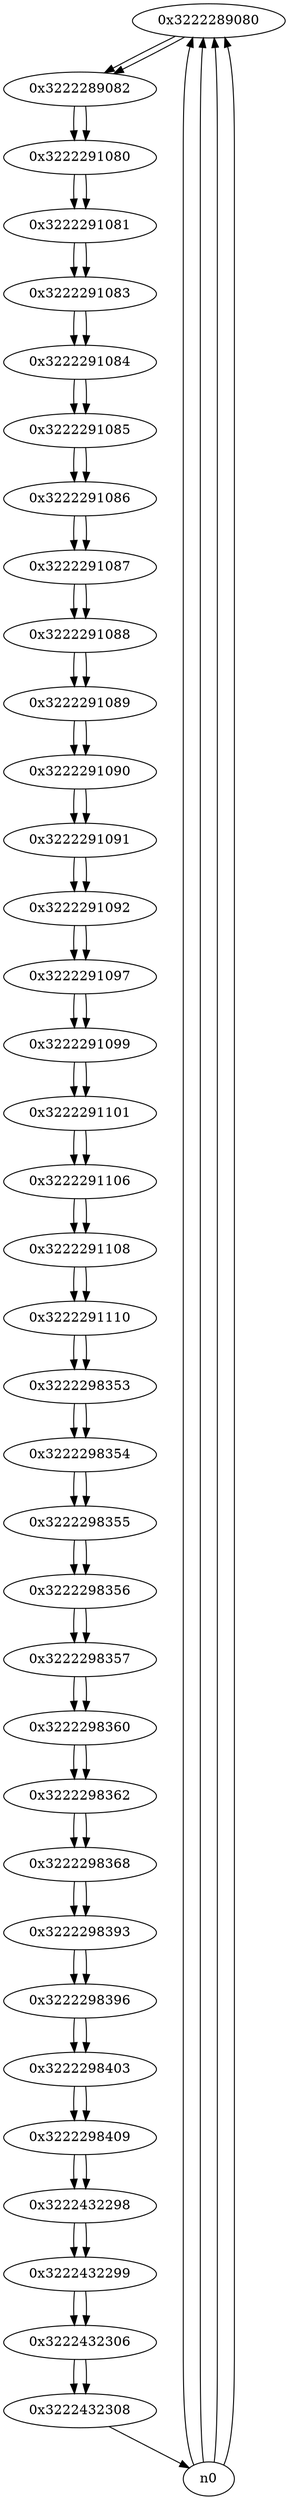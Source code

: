 digraph G{
/* nodes */
  n1 [label="0x3222289080"]
  n2 [label="0x3222289082"]
  n3 [label="0x3222291080"]
  n4 [label="0x3222291081"]
  n5 [label="0x3222291083"]
  n6 [label="0x3222291084"]
  n7 [label="0x3222291085"]
  n8 [label="0x3222291086"]
  n9 [label="0x3222291087"]
  n10 [label="0x3222291088"]
  n11 [label="0x3222291089"]
  n12 [label="0x3222291090"]
  n13 [label="0x3222291091"]
  n14 [label="0x3222291092"]
  n15 [label="0x3222291097"]
  n16 [label="0x3222291099"]
  n17 [label="0x3222291101"]
  n18 [label="0x3222291106"]
  n19 [label="0x3222291108"]
  n20 [label="0x3222291110"]
  n21 [label="0x3222298353"]
  n22 [label="0x3222298354"]
  n23 [label="0x3222298355"]
  n24 [label="0x3222298356"]
  n25 [label="0x3222298357"]
  n26 [label="0x3222298360"]
  n27 [label="0x3222298362"]
  n28 [label="0x3222298368"]
  n29 [label="0x3222298393"]
  n30 [label="0x3222298396"]
  n31 [label="0x3222298403"]
  n32 [label="0x3222298409"]
  n33 [label="0x3222432298"]
  n34 [label="0x3222432299"]
  n35 [label="0x3222432306"]
  n36 [label="0x3222432308"]
/* edges */
n1 -> n2;
n0 -> n1;
n0 -> n1;
n0 -> n1;
n0 -> n1;
n2 -> n3;
n1 -> n2;
n3 -> n4;
n2 -> n3;
n4 -> n5;
n3 -> n4;
n5 -> n6;
n4 -> n5;
n6 -> n7;
n5 -> n6;
n7 -> n8;
n6 -> n7;
n8 -> n9;
n7 -> n8;
n9 -> n10;
n8 -> n9;
n10 -> n11;
n9 -> n10;
n11 -> n12;
n10 -> n11;
n12 -> n13;
n11 -> n12;
n13 -> n14;
n12 -> n13;
n14 -> n15;
n13 -> n14;
n15 -> n16;
n14 -> n15;
n16 -> n17;
n15 -> n16;
n17 -> n18;
n16 -> n17;
n18 -> n19;
n17 -> n18;
n19 -> n20;
n18 -> n19;
n20 -> n21;
n19 -> n20;
n21 -> n22;
n20 -> n21;
n22 -> n23;
n21 -> n22;
n23 -> n24;
n22 -> n23;
n24 -> n25;
n23 -> n24;
n25 -> n26;
n24 -> n25;
n26 -> n27;
n25 -> n26;
n27 -> n28;
n26 -> n27;
n28 -> n29;
n27 -> n28;
n29 -> n30;
n28 -> n29;
n30 -> n31;
n29 -> n30;
n31 -> n32;
n30 -> n31;
n32 -> n33;
n31 -> n32;
n33 -> n34;
n32 -> n33;
n34 -> n35;
n33 -> n34;
n35 -> n36;
n34 -> n35;
n36 -> n0;
n35 -> n36;
}
